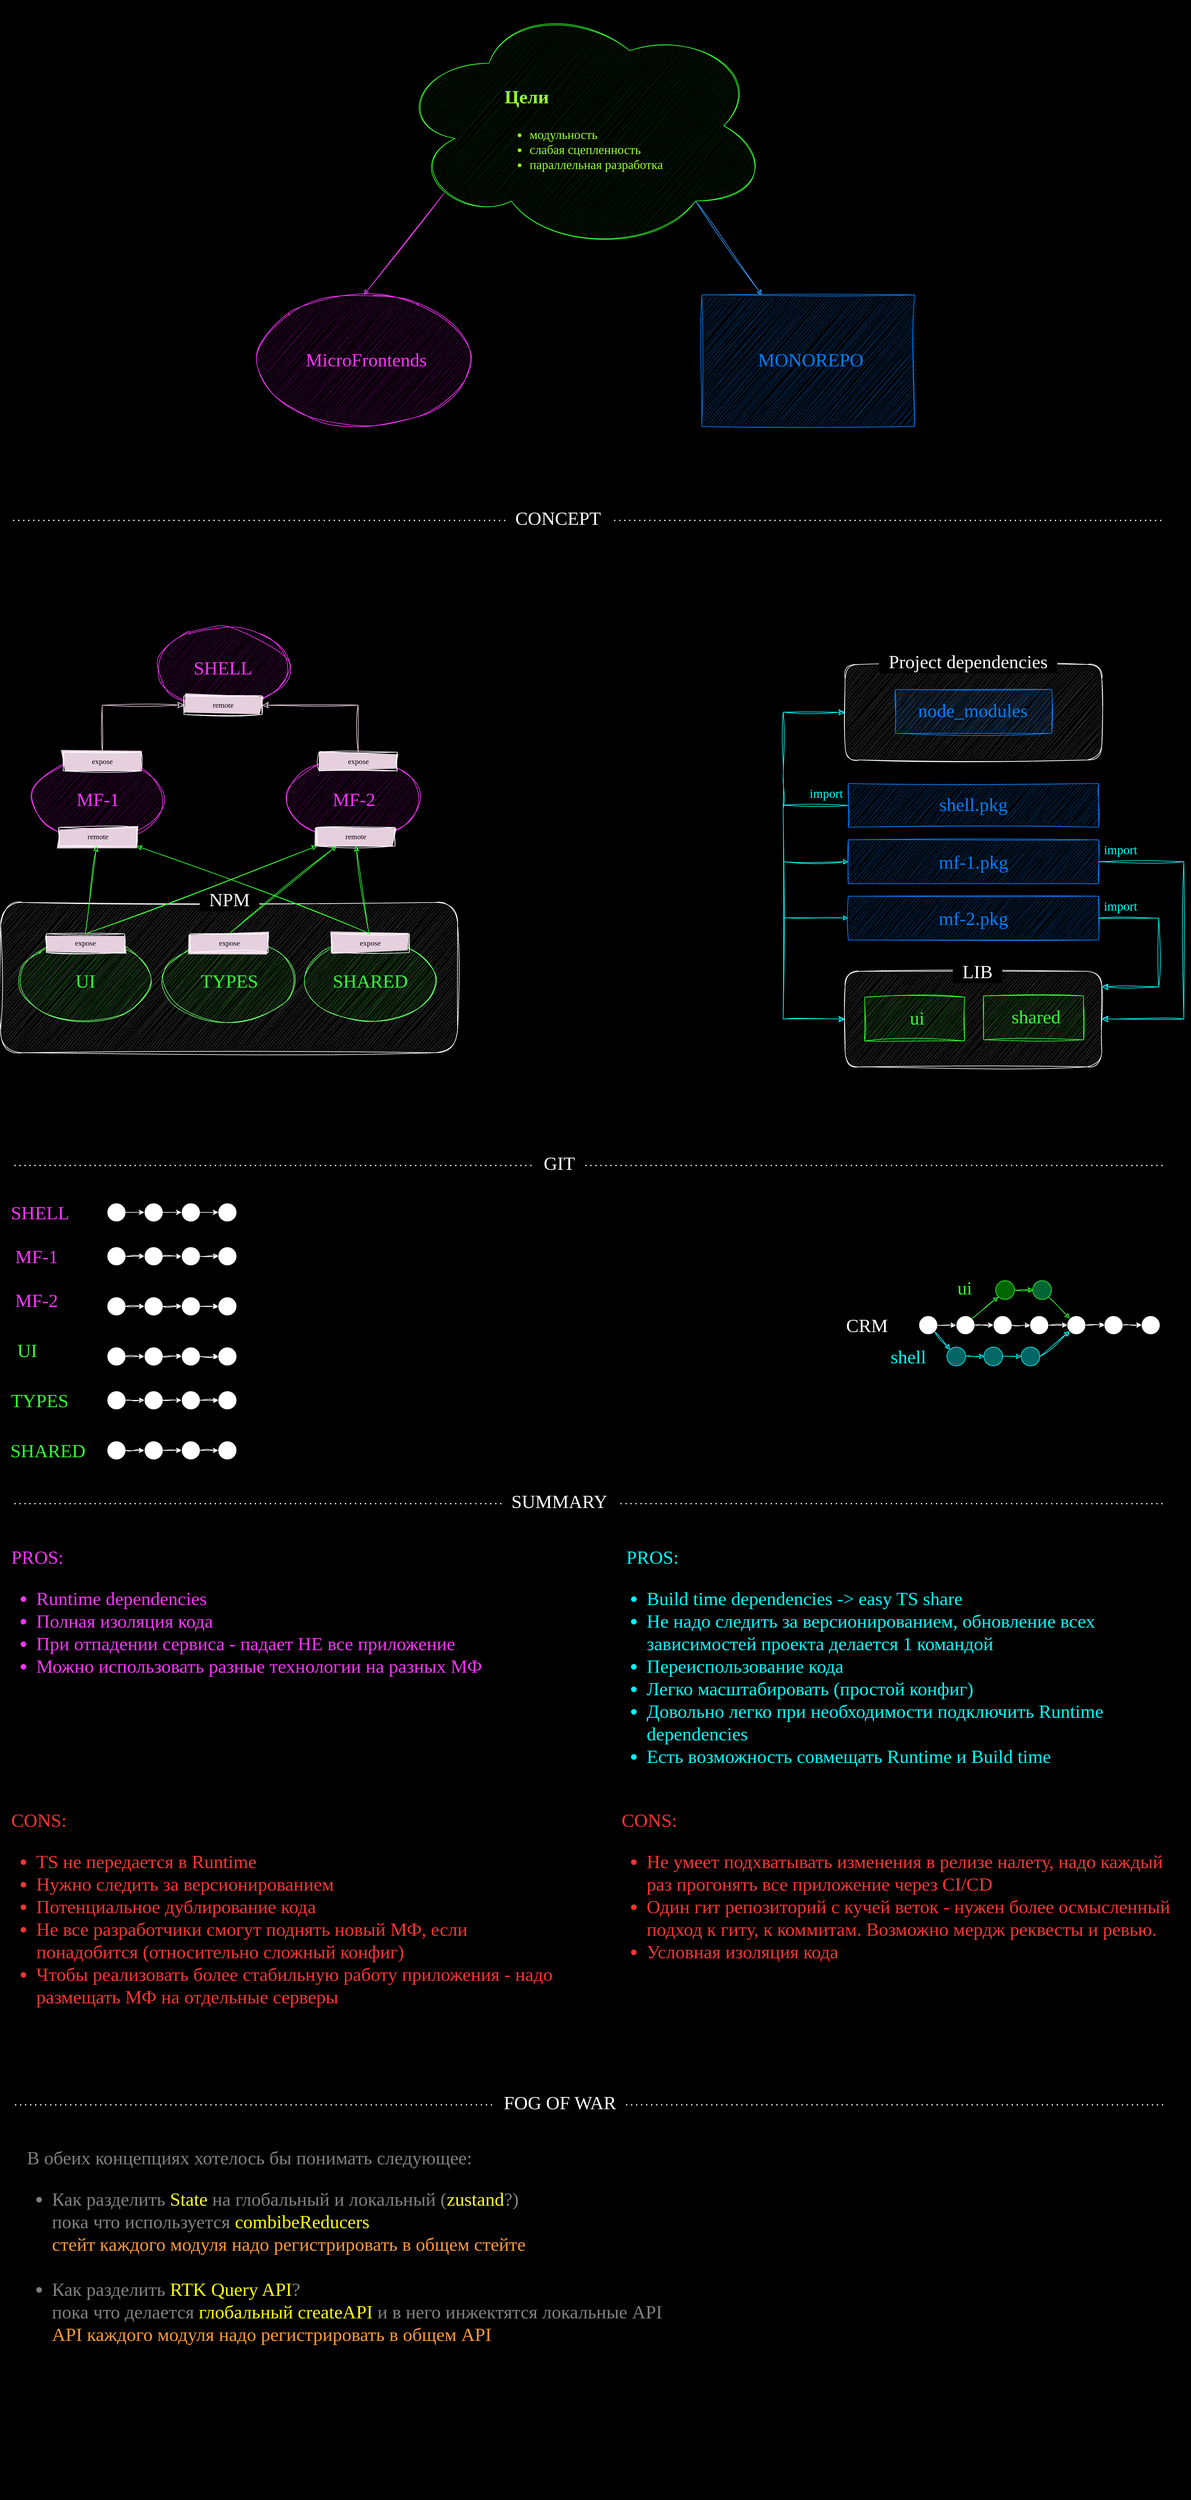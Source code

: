<mxfile version="21.6.8" type="github">
  <diagram name="Страница — 1" id="esuZyuupJLuho4oqFtwd">
    <mxGraphModel dx="2487" dy="892" grid="1" gridSize="10" guides="1" tooltips="1" connect="1" arrows="1" fold="1" page="0" pageScale="1" pageWidth="827" pageHeight="1169" background="#000000" math="0" shadow="0">
      <root>
        <mxCell id="0" />
        <mxCell id="1" parent="0" />
        <mxCell id="a9ZtihEkZwW9otxZTu7b-69" value="" style="rounded=1;whiteSpace=wrap;html=1;sketch=1;curveFitting=1;jiggle=2;fillStyle=hachure;fillColor=#4D4D4D;strokeColor=#FFFFFF;" parent="1" vertex="1">
          <mxGeometry x="769" y="1150" width="410" height="152.5" as="geometry" />
        </mxCell>
        <mxCell id="a9ZtihEkZwW9otxZTu7b-33" value="" style="rounded=1;whiteSpace=wrap;html=1;sketch=1;curveFitting=1;jiggle=2;fillStyle=hachure;fillColor=#4D4D4D;strokeColor=#FFFFFF;" parent="1" vertex="1">
          <mxGeometry x="-580" y="1530" width="730" height="240" as="geometry" />
        </mxCell>
        <mxCell id="a9ZtihEkZwW9otxZTu7b-2" value="" style="ellipse;shape=cloud;whiteSpace=wrap;html=1;fillStyle=hatch;fillColor=#003300;strokeColor=#33FF33;sketch=1;curveFitting=1;jiggle=2;" parent="1" vertex="1">
          <mxGeometry x="50" y="90" width="600" height="400" as="geometry" />
        </mxCell>
        <mxCell id="a9ZtihEkZwW9otxZTu7b-1" value="&lt;h1 style=&quot;&quot;&gt;&lt;font style=&quot;font-size: 30px;&quot;&gt;Цели&lt;/font&gt;&lt;/h1&gt;&lt;p style=&quot;font-size: 20px;&quot;&gt;&lt;/p&gt;&lt;ul style=&quot;font-size: 20px;&quot;&gt;&lt;li style=&quot;font-size: 20px;&quot;&gt;модульность&lt;/li&gt;&lt;li style=&quot;font-size: 20px;&quot;&gt;слабая сцепленность&lt;br style=&quot;font-size: 20px;&quot;&gt;&lt;/li&gt;&lt;li style=&quot;font-size: 20px;&quot;&gt;параллельная разработка&lt;/li&gt;&lt;/ul&gt;&lt;p style=&quot;font-size: 20px;&quot;&gt;&lt;/p&gt;" style="text;html=1;strokeColor=none;fillColor=none;spacing=5;spacingTop=-20;whiteSpace=wrap;overflow=hidden;rounded=0;fontColor=#99FF33;fontFamily=Comic Sans MS;fontSize=20;sketch=1;curveFitting=1;jiggle=2;" parent="1" vertex="1">
          <mxGeometry x="220" y="200" width="340" height="210" as="geometry" />
        </mxCell>
        <mxCell id="a9ZtihEkZwW9otxZTu7b-3" value="ыв" style="ellipse;whiteSpace=wrap;html=1;strokeColor=#FF33FF;fillColor=#660066;fillStyle=hatch;sketch=1;curveFitting=1;jiggle=2;" parent="1" vertex="1">
          <mxGeometry x="-170" y="560" width="340" height="210" as="geometry" />
        </mxCell>
        <mxCell id="a9ZtihEkZwW9otxZTu7b-4" value="MicroFrontends" style="text;html=1;strokeColor=none;fillColor=none;align=center;verticalAlign=middle;whiteSpace=wrap;rounded=0;fontColor=#FF33FF;fontFamily=Comic Sans MS;fontSize=30;sketch=1;curveFitting=1;jiggle=2;" parent="1" vertex="1">
          <mxGeometry x="-26" y="648" width="60" height="30" as="geometry" />
        </mxCell>
        <mxCell id="a9ZtihEkZwW9otxZTu7b-5" value="ыв" style="whiteSpace=wrap;html=1;strokeColor=#007FFF;fillColor=#004C99;fillStyle=hatch;sketch=1;curveFitting=1;jiggle=2;" parent="1" vertex="1">
          <mxGeometry x="540" y="560" width="340" height="210" as="geometry" />
        </mxCell>
        <mxCell id="a9ZtihEkZwW9otxZTu7b-6" value="MONOREPO" style="text;html=1;strokeColor=none;fillColor=none;align=center;verticalAlign=middle;whiteSpace=wrap;rounded=0;fontColor=#007FFF;fontFamily=Comic Sans MS;fontSize=30;sketch=1;curveFitting=1;jiggle=2;" parent="1" vertex="1">
          <mxGeometry x="684" y="648" width="60" height="30" as="geometry" />
        </mxCell>
        <mxCell id="a9ZtihEkZwW9otxZTu7b-7" value="" style="endArrow=classic;html=1;rounded=0;entryX=0.5;entryY=0;entryDx=0;entryDy=0;exitX=0.13;exitY=0.77;exitDx=0;exitDy=0;exitPerimeter=0;strokeColor=#FF33FF;sketch=1;curveFitting=1;jiggle=2;" parent="1" source="a9ZtihEkZwW9otxZTu7b-2" target="a9ZtihEkZwW9otxZTu7b-3" edge="1">
          <mxGeometry width="50" height="50" relative="1" as="geometry">
            <mxPoint x="390" y="620" as="sourcePoint" />
            <mxPoint x="440" y="570" as="targetPoint" />
          </mxGeometry>
        </mxCell>
        <mxCell id="a9ZtihEkZwW9otxZTu7b-8" value="" style="endArrow=classic;html=1;rounded=0;exitX=0.8;exitY=0.8;exitDx=0;exitDy=0;exitPerimeter=0;strokeColor=#3399FF;sketch=1;curveFitting=1;jiggle=2;" parent="1" source="a9ZtihEkZwW9otxZTu7b-2" target="a9ZtihEkZwW9otxZTu7b-5" edge="1">
          <mxGeometry width="50" height="50" relative="1" as="geometry">
            <mxPoint x="138" y="408" as="sourcePoint" />
            <mxPoint x="10" y="570" as="targetPoint" />
          </mxGeometry>
        </mxCell>
        <mxCell id="a9ZtihEkZwW9otxZTu7b-13" value="ыв" style="ellipse;whiteSpace=wrap;html=1;strokeColor=#FF33FF;fillColor=#660066;fillStyle=hatch;sketch=1;curveFitting=1;jiggle=2;" parent="1" vertex="1">
          <mxGeometry x="-330" y="1090" width="210.48" height="130" as="geometry" />
        </mxCell>
        <mxCell id="a9ZtihEkZwW9otxZTu7b-14" value="SHELL" style="text;html=1;strokeColor=none;fillColor=none;align=center;verticalAlign=middle;whiteSpace=wrap;rounded=0;fontColor=#FF33FF;fontFamily=Comic Sans MS;fontSize=30;sketch=1;curveFitting=1;jiggle=2;" parent="1" vertex="1">
          <mxGeometry x="-254.76" y="1140" width="60" height="30" as="geometry" />
        </mxCell>
        <mxCell id="a9ZtihEkZwW9otxZTu7b-15" value="remote" style="rounded=0;whiteSpace=wrap;html=1;fillStyle=solid;fillColor=#E6D0DE;sketch=1;curveFitting=1;jiggle=2;strokeColor=#FFFFFF;fontFamily=Comic Sans MS;" parent="1" vertex="1">
          <mxGeometry x="-287.14" y="1200" width="124.76" height="30" as="geometry" />
        </mxCell>
        <mxCell id="a9ZtihEkZwW9otxZTu7b-19" value="ыв" style="ellipse;whiteSpace=wrap;html=1;strokeColor=#FF33FF;fillColor=#660066;fillStyle=hatch;sketch=1;curveFitting=1;jiggle=2;" parent="1" vertex="1">
          <mxGeometry x="-530" y="1300" width="210.48" height="130" as="geometry" />
        </mxCell>
        <mxCell id="a9ZtihEkZwW9otxZTu7b-20" value="MF-1" style="text;html=1;strokeColor=none;fillColor=none;align=center;verticalAlign=middle;whiteSpace=wrap;rounded=0;fontColor=#FF33FF;fontFamily=Comic Sans MS;fontSize=30;sketch=1;curveFitting=1;jiggle=2;" parent="1" vertex="1">
          <mxGeometry x="-467.14" y="1350" width="84.76" height="30" as="geometry" />
        </mxCell>
        <mxCell id="a9ZtihEkZwW9otxZTu7b-21" value="expose" style="rounded=0;whiteSpace=wrap;html=1;fillStyle=solid;fillColor=#E6D0DE;sketch=1;curveFitting=1;jiggle=2;strokeColor=#FFFFFF;fontFamily=Comic Sans MS;" parent="1" vertex="1">
          <mxGeometry x="-480" y="1290" width="124.76" height="30" as="geometry" />
        </mxCell>
        <mxCell id="a9ZtihEkZwW9otxZTu7b-23" value="ыв" style="ellipse;whiteSpace=wrap;html=1;strokeColor=#FF33FF;fillColor=#660066;fillStyle=hatch;sketch=1;curveFitting=1;jiggle=2;" parent="1" vertex="1">
          <mxGeometry x="-121.24" y="1300" width="210.48" height="130" as="geometry" />
        </mxCell>
        <mxCell id="a9ZtihEkZwW9otxZTu7b-24" value="MF-2" style="text;html=1;strokeColor=none;fillColor=none;align=center;verticalAlign=middle;whiteSpace=wrap;rounded=0;fontColor=#FF33FF;fontFamily=Comic Sans MS;fontSize=30;sketch=1;curveFitting=1;jiggle=2;" parent="1" vertex="1">
          <mxGeometry x="-58.38" y="1350" width="84.76" height="30" as="geometry" />
        </mxCell>
        <mxCell id="a9ZtihEkZwW9otxZTu7b-25" value="expose" style="rounded=0;whiteSpace=wrap;html=1;fillStyle=solid;fillColor=#E6D0DE;sketch=1;curveFitting=1;jiggle=2;strokeColor=#FFFFFF;fontFamily=Comic Sans MS;" parent="1" vertex="1">
          <mxGeometry x="-71.24" y="1290" width="124.76" height="30" as="geometry" />
        </mxCell>
        <mxCell id="a9ZtihEkZwW9otxZTu7b-26" value="" style="edgeStyle=segmentEdgeStyle;endArrow=classic;html=1;curved=0;rounded=0;endSize=8;startSize=8;exitX=0.5;exitY=0;exitDx=0;exitDy=0;entryX=1;entryY=0.5;entryDx=0;entryDy=0;strokeColor=#E6D0DE;sketch=1;curveFitting=1;jiggle=2;" parent="1" source="a9ZtihEkZwW9otxZTu7b-25" target="a9ZtihEkZwW9otxZTu7b-15" edge="1">
          <mxGeometry width="50" height="50" relative="1" as="geometry">
            <mxPoint x="-190" y="1340" as="sourcePoint" />
            <mxPoint x="-140" y="1290" as="targetPoint" />
            <Array as="points">
              <mxPoint x="-9" y="1215" />
            </Array>
          </mxGeometry>
        </mxCell>
        <mxCell id="a9ZtihEkZwW9otxZTu7b-27" value="" style="edgeStyle=segmentEdgeStyle;endArrow=classic;html=1;curved=0;rounded=0;endSize=8;startSize=8;exitX=0.5;exitY=0;exitDx=0;exitDy=0;entryX=0;entryY=0.5;entryDx=0;entryDy=0;strokeColor=#E6D0DE;sketch=1;curveFitting=1;jiggle=2;" parent="1" source="a9ZtihEkZwW9otxZTu7b-21" target="a9ZtihEkZwW9otxZTu7b-15" edge="1">
          <mxGeometry width="50" height="50" relative="1" as="geometry">
            <mxPoint x="21" y="1290" as="sourcePoint" />
            <mxPoint x="-152" y="1225" as="targetPoint" />
            <Array as="points">
              <mxPoint x="-418" y="1215" />
            </Array>
          </mxGeometry>
        </mxCell>
        <mxCell id="a9ZtihEkZwW9otxZTu7b-28" value="remote" style="rounded=0;whiteSpace=wrap;html=1;fillStyle=solid;fillColor=#E6D0DE;sketch=1;curveFitting=1;jiggle=2;strokeColor=#FFFFFF;fontFamily=Comic Sans MS;" parent="1" vertex="1">
          <mxGeometry x="-487.14" y="1410" width="124.76" height="30" as="geometry" />
        </mxCell>
        <mxCell id="a9ZtihEkZwW9otxZTu7b-29" value="remote" style="rounded=0;whiteSpace=wrap;html=1;fillStyle=solid;fillColor=#E6D0DE;sketch=1;curveFitting=1;jiggle=2;strokeColor=#FFFFFF;fontFamily=Comic Sans MS;" parent="1" vertex="1">
          <mxGeometry x="-74.76" y="1410" width="124.76" height="30" as="geometry" />
        </mxCell>
        <mxCell id="a9ZtihEkZwW9otxZTu7b-30" value="ыв" style="ellipse;whiteSpace=wrap;html=1;strokeColor=#66FF66;fillColor=#006600;fillStyle=hatch;sketch=1;curveFitting=1;jiggle=2;" parent="1" vertex="1">
          <mxGeometry x="-550" y="1590" width="210.48" height="130" as="geometry" />
        </mxCell>
        <mxCell id="a9ZtihEkZwW9otxZTu7b-31" value="UI" style="text;html=1;strokeColor=none;fillColor=none;align=center;verticalAlign=middle;whiteSpace=wrap;rounded=0;fontColor=#33FF33;fontFamily=Comic Sans MS;fontSize=30;sketch=1;curveFitting=1;jiggle=2;" parent="1" vertex="1">
          <mxGeometry x="-487.14" y="1640" width="84.76" height="30" as="geometry" />
        </mxCell>
        <mxCell id="a9ZtihEkZwW9otxZTu7b-32" value="expose" style="rounded=0;whiteSpace=wrap;html=1;fillStyle=solid;fillColor=#E6D0DE;sketch=1;curveFitting=1;jiggle=2;strokeColor=#FFFFFF;fontFamily=Comic Sans MS;" parent="1" vertex="1">
          <mxGeometry x="-507.14" y="1580" width="124.76" height="30" as="geometry" />
        </mxCell>
        <mxCell id="a9ZtihEkZwW9otxZTu7b-34" value="&lt;font style=&quot;font-size: 30px;&quot; color=&quot;#ffffff&quot; face=&quot;Comic Sans MS&quot;&gt;&amp;nbsp; NPM&amp;nbsp;&amp;nbsp;&lt;/font&gt;" style="text;html=1;align=center;verticalAlign=middle;resizable=0;points=[];autosize=1;strokeColor=none;fillColor=none;labelBackgroundColor=#000000;spacingLeft=10;spacingRight=10;labelBorderColor=none;" parent="1" vertex="1">
          <mxGeometry x="-284.76" y="1500" width="140" height="50" as="geometry" />
        </mxCell>
        <mxCell id="a9ZtihEkZwW9otxZTu7b-35" value="ыв" style="ellipse;whiteSpace=wrap;html=1;strokeColor=#66FF66;fillColor=#006600;fillStyle=hatch;sketch=1;curveFitting=1;jiggle=2;" parent="1" vertex="1">
          <mxGeometry x="-320" y="1590" width="210.48" height="130" as="geometry" />
        </mxCell>
        <mxCell id="a9ZtihEkZwW9otxZTu7b-36" value="TYPES" style="text;html=1;strokeColor=none;fillColor=none;align=center;verticalAlign=middle;whiteSpace=wrap;rounded=0;fontColor=#33FF33;fontFamily=Comic Sans MS;fontSize=30;sketch=1;curveFitting=1;jiggle=2;" parent="1" vertex="1">
          <mxGeometry x="-257.14" y="1640" width="84.76" height="30" as="geometry" />
        </mxCell>
        <mxCell id="a9ZtihEkZwW9otxZTu7b-37" value="expose" style="rounded=0;whiteSpace=wrap;html=1;fillStyle=solid;fillColor=#E6D0DE;sketch=1;curveFitting=1;jiggle=2;strokeColor=#FFFFFF;fontFamily=Comic Sans MS;" parent="1" vertex="1">
          <mxGeometry x="-277.14" y="1580" width="124.76" height="30" as="geometry" />
        </mxCell>
        <mxCell id="a9ZtihEkZwW9otxZTu7b-38" value="ыв" style="ellipse;whiteSpace=wrap;html=1;strokeColor=#66FF66;fillColor=#006600;fillStyle=hatch;sketch=1;curveFitting=1;jiggle=2;" parent="1" vertex="1">
          <mxGeometry x="-94.76" y="1590" width="210.48" height="130" as="geometry" />
        </mxCell>
        <mxCell id="a9ZtihEkZwW9otxZTu7b-39" value="SHARED" style="text;html=1;strokeColor=none;fillColor=none;align=center;verticalAlign=middle;whiteSpace=wrap;rounded=0;fontColor=#33FF33;fontFamily=Comic Sans MS;fontSize=30;sketch=1;curveFitting=1;jiggle=2;" parent="1" vertex="1">
          <mxGeometry x="-31.9" y="1640" width="84.76" height="30" as="geometry" />
        </mxCell>
        <mxCell id="a9ZtihEkZwW9otxZTu7b-40" value="expose" style="rounded=0;whiteSpace=wrap;html=1;fillStyle=solid;fillColor=#E6D0DE;sketch=1;curveFitting=1;jiggle=2;strokeColor=#FFFFFF;fontFamily=Comic Sans MS;" parent="1" vertex="1">
          <mxGeometry x="-51.9" y="1580" width="124.76" height="30" as="geometry" />
        </mxCell>
        <mxCell id="a9ZtihEkZwW9otxZTu7b-41" value="" style="endArrow=classic;html=1;rounded=0;exitX=0.5;exitY=0;exitDx=0;exitDy=0;strokeColor=#33FF33;sketch=1;curveFitting=1;jiggle=2;" parent="1" source="a9ZtihEkZwW9otxZTu7b-32" target="a9ZtihEkZwW9otxZTu7b-28" edge="1">
          <mxGeometry width="50" height="50" relative="1" as="geometry">
            <mxPoint x="-180" y="1590" as="sourcePoint" />
            <mxPoint x="-130" y="1540" as="targetPoint" />
          </mxGeometry>
        </mxCell>
        <mxCell id="a9ZtihEkZwW9otxZTu7b-42" value="" style="endArrow=classic;html=1;rounded=0;exitX=0.5;exitY=0;exitDx=0;exitDy=0;strokeColor=#33FF33;entryX=0;entryY=1;entryDx=0;entryDy=0;sketch=1;curveFitting=1;jiggle=2;" parent="1" source="a9ZtihEkZwW9otxZTu7b-32" target="a9ZtihEkZwW9otxZTu7b-29" edge="1">
          <mxGeometry width="50" height="50" relative="1" as="geometry">
            <mxPoint x="-435" y="1590" as="sourcePoint" />
            <mxPoint x="-417" y="1450" as="targetPoint" />
          </mxGeometry>
        </mxCell>
        <mxCell id="a9ZtihEkZwW9otxZTu7b-43" value="" style="endArrow=classic;html=1;rounded=0;exitX=0.5;exitY=0;exitDx=0;exitDy=0;strokeColor=#33FF33;entryX=0.25;entryY=1;entryDx=0;entryDy=0;sketch=1;curveFitting=1;jiggle=2;" parent="1" source="a9ZtihEkZwW9otxZTu7b-37" target="a9ZtihEkZwW9otxZTu7b-29" edge="1">
          <mxGeometry width="50" height="50" relative="1" as="geometry">
            <mxPoint x="-435" y="1590" as="sourcePoint" />
            <mxPoint x="-417" y="1450" as="targetPoint" />
          </mxGeometry>
        </mxCell>
        <mxCell id="a9ZtihEkZwW9otxZTu7b-44" value="" style="endArrow=classic;html=1;rounded=0;strokeColor=#33FF33;entryX=0.5;entryY=1;entryDx=0;entryDy=0;sketch=1;curveFitting=1;jiggle=2;" parent="1" source="a9ZtihEkZwW9otxZTu7b-40" target="a9ZtihEkZwW9otxZTu7b-29" edge="1">
          <mxGeometry width="50" height="50" relative="1" as="geometry">
            <mxPoint x="-205" y="1590" as="sourcePoint" />
            <mxPoint x="-2" y="1450" as="targetPoint" />
          </mxGeometry>
        </mxCell>
        <mxCell id="a9ZtihEkZwW9otxZTu7b-45" value="" style="endArrow=classic;html=1;rounded=0;strokeColor=#33FF33;entryX=1;entryY=1;entryDx=0;entryDy=0;sketch=1;curveFitting=1;jiggle=2;" parent="1" target="a9ZtihEkZwW9otxZTu7b-28" edge="1">
          <mxGeometry width="50" height="50" relative="1" as="geometry">
            <mxPoint x="10" y="1580" as="sourcePoint" />
            <mxPoint x="-2" y="1450" as="targetPoint" />
          </mxGeometry>
        </mxCell>
        <mxCell id="a9ZtihEkZwW9otxZTu7b-46" value="ыв" style="whiteSpace=wrap;html=1;strokeColor=#007FFF;fillColor=#004C99;fillStyle=hatch;sketch=1;curveFitting=1;jiggle=2;" parent="1" vertex="1">
          <mxGeometry x="849" y="1190" width="250" height="70" as="geometry" />
        </mxCell>
        <mxCell id="a9ZtihEkZwW9otxZTu7b-53" value="" style="rounded=1;whiteSpace=wrap;html=1;sketch=1;curveFitting=1;jiggle=2;fillStyle=hachure;fillColor=#4D4D4D;strokeColor=#FFFFFF;" parent="1" vertex="1">
          <mxGeometry x="769" y="1640" width="410" height="152.5" as="geometry" />
        </mxCell>
        <mxCell id="a9ZtihEkZwW9otxZTu7b-47" value="node_modules" style="text;html=1;strokeColor=none;fillColor=none;align=center;verticalAlign=middle;whiteSpace=wrap;rounded=0;fontColor=#007FFF;fontFamily=Comic Sans MS;fontSize=30;sketch=1;curveFitting=1;jiggle=2;" parent="1" vertex="1">
          <mxGeometry x="943" y="1208" width="60" height="30" as="geometry" />
        </mxCell>
        <mxCell id="a9ZtihEkZwW9otxZTu7b-48" value="ыв" style="whiteSpace=wrap;html=1;strokeColor=#33FF33;fillColor=#006600;fillStyle=hatch;sketch=1;curveFitting=1;jiggle=2;" parent="1" vertex="1">
          <mxGeometry x="800" y="1681.25" width="160" height="70" as="geometry" />
        </mxCell>
        <mxCell id="a9ZtihEkZwW9otxZTu7b-49" value="ui" style="text;html=1;strokeColor=none;fillColor=none;align=center;verticalAlign=middle;whiteSpace=wrap;rounded=0;fontColor=#33FF33;fontFamily=Comic Sans MS;fontSize=30;sketch=1;curveFitting=1;jiggle=2;" parent="1" vertex="1">
          <mxGeometry x="854" y="1699.25" width="60" height="30" as="geometry" />
        </mxCell>
        <mxCell id="a9ZtihEkZwW9otxZTu7b-50" value="ыв" style="whiteSpace=wrap;html=1;strokeColor=#33FF33;fillColor=#006600;fillStyle=hatch;sketch=1;curveFitting=1;jiggle=2;" parent="1" vertex="1">
          <mxGeometry x="990" y="1679.25" width="160" height="70" as="geometry" />
        </mxCell>
        <mxCell id="a9ZtihEkZwW9otxZTu7b-51" value="shared" style="text;html=1;strokeColor=none;fillColor=none;align=center;verticalAlign=middle;whiteSpace=wrap;rounded=0;fontColor=#33FF33;fontFamily=Comic Sans MS;fontSize=30;sketch=1;curveFitting=1;jiggle=2;" parent="1" vertex="1">
          <mxGeometry x="1044" y="1697.25" width="60" height="30" as="geometry" />
        </mxCell>
        <mxCell id="a9ZtihEkZwW9otxZTu7b-54" value="&lt;font style=&quot;font-size: 30px;&quot; color=&quot;#ffffff&quot; face=&quot;Comic Sans MS&quot;&gt;&amp;nbsp; LIB&amp;nbsp;&amp;nbsp;&lt;/font&gt;" style="text;html=1;align=center;verticalAlign=middle;resizable=0;points=[];autosize=1;strokeColor=none;fillColor=none;labelBackgroundColor=#000000;spacingLeft=10;spacingRight=10;labelBorderColor=none;" parent="1" vertex="1">
          <mxGeometry x="915" y="1615" width="130" height="50" as="geometry" />
        </mxCell>
        <mxCell id="a9ZtihEkZwW9otxZTu7b-63" value="ыв" style="whiteSpace=wrap;html=1;strokeColor=#007FFF;fillColor=#004C99;fillStyle=hatch;sketch=1;curveFitting=1;jiggle=2;" parent="1" vertex="1">
          <mxGeometry x="774" y="1340" width="400" height="70" as="geometry" />
        </mxCell>
        <mxCell id="a9ZtihEkZwW9otxZTu7b-64" value="shell.pkg" style="text;html=1;strokeColor=none;fillColor=none;align=center;verticalAlign=middle;whiteSpace=wrap;rounded=0;fontColor=#007FFF;fontFamily=Comic Sans MS;fontSize=30;sketch=1;curveFitting=1;jiggle=2;" parent="1" vertex="1">
          <mxGeometry x="944" y="1358" width="60" height="30" as="geometry" />
        </mxCell>
        <mxCell id="a9ZtihEkZwW9otxZTu7b-65" value="ыв" style="whiteSpace=wrap;html=1;strokeColor=#007FFF;fillColor=#004C99;fillStyle=hatch;sketch=1;curveFitting=1;jiggle=2;" parent="1" vertex="1">
          <mxGeometry x="774" y="1430" width="400" height="70" as="geometry" />
        </mxCell>
        <mxCell id="a9ZtihEkZwW9otxZTu7b-66" value="mf-1.pkg" style="text;html=1;strokeColor=none;fillColor=none;align=center;verticalAlign=middle;whiteSpace=wrap;rounded=0;fontColor=#007FFF;fontFamily=Comic Sans MS;fontSize=30;sketch=1;curveFitting=1;jiggle=2;" parent="1" vertex="1">
          <mxGeometry x="891" y="1450" width="166" height="30" as="geometry" />
        </mxCell>
        <mxCell id="a9ZtihEkZwW9otxZTu7b-67" value="ыв" style="whiteSpace=wrap;html=1;strokeColor=#007FFF;fillColor=#004C99;fillStyle=hatch;sketch=1;curveFitting=1;jiggle=2;" parent="1" vertex="1">
          <mxGeometry x="774" y="1520" width="400" height="70" as="geometry" />
        </mxCell>
        <mxCell id="a9ZtihEkZwW9otxZTu7b-68" value="mf-2.pkg" style="text;html=1;strokeColor=none;fillColor=none;align=center;verticalAlign=middle;whiteSpace=wrap;rounded=0;fontColor=#007FFF;fontFamily=Comic Sans MS;fontSize=30;sketch=1;curveFitting=1;jiggle=2;" parent="1" vertex="1">
          <mxGeometry x="891" y="1540" width="166" height="30" as="geometry" />
        </mxCell>
        <mxCell id="a9ZtihEkZwW9otxZTu7b-70" value="&lt;font style=&quot;font-size: 30px;&quot; color=&quot;#ffffff&quot; face=&quot;Comic Sans MS&quot;&gt;&amp;nbsp; Project dependencies&amp;nbsp;&amp;nbsp;&lt;/font&gt;" style="text;html=1;align=center;verticalAlign=middle;resizable=0;points=[];autosize=1;strokeColor=none;fillColor=none;labelBackgroundColor=#000000;spacingLeft=10;spacingRight=10;labelBorderColor=none;" parent="1" vertex="1">
          <mxGeometry x="775" y="1120" width="380" height="50" as="geometry" />
        </mxCell>
        <mxCell id="a9ZtihEkZwW9otxZTu7b-71" value="" style="edgeStyle=elbowEdgeStyle;elbow=horizontal;endArrow=classic;html=1;curved=0;rounded=0;endSize=8;startSize=8;strokeColor=#00FFFF;sketch=1;curveFitting=1;jiggle=2;exitX=0;exitY=0.5;exitDx=0;exitDy=0;entryX=0;entryY=0.5;entryDx=0;entryDy=0;" parent="1" source="a9ZtihEkZwW9otxZTu7b-63" target="a9ZtihEkZwW9otxZTu7b-53" edge="1">
          <mxGeometry width="50" height="50" relative="1" as="geometry">
            <mxPoint x="790" y="1440" as="sourcePoint" />
            <mxPoint x="650" y="1620" as="targetPoint" />
            <Array as="points">
              <mxPoint x="670" y="1540" />
            </Array>
          </mxGeometry>
        </mxCell>
        <mxCell id="a9ZtihEkZwW9otxZTu7b-72" value="" style="endArrow=classic;html=1;rounded=0;strokeColor=#00FFFF;sketch=1;curveFitting=1;jiggle=2;entryX=0;entryY=0.5;entryDx=0;entryDy=0;" parent="1" target="a9ZtihEkZwW9otxZTu7b-65" edge="1">
          <mxGeometry width="50" height="50" relative="1" as="geometry">
            <mxPoint x="670" y="1465" as="sourcePoint" />
            <mxPoint x="780" y="1460" as="targetPoint" />
          </mxGeometry>
        </mxCell>
        <mxCell id="a9ZtihEkZwW9otxZTu7b-73" value="" style="endArrow=classic;html=1;rounded=0;strokeColor=#00FFFF;sketch=1;curveFitting=1;jiggle=2;entryX=0;entryY=0.5;entryDx=0;entryDy=0;" parent="1" edge="1">
          <mxGeometry width="50" height="50" relative="1" as="geometry">
            <mxPoint x="670" y="1554.66" as="sourcePoint" />
            <mxPoint x="774" y="1554.66" as="targetPoint" />
          </mxGeometry>
        </mxCell>
        <mxCell id="a9ZtihEkZwW9otxZTu7b-75" value="import" style="text;html=1;strokeColor=none;fillColor=none;align=center;verticalAlign=middle;whiteSpace=wrap;rounded=0;fontColor=#00FFFF;fontFamily=Comic Sans MS;fontSize=20;sketch=1;curveFitting=1;jiggle=2;" parent="1" vertex="1">
          <mxGeometry x="709" y="1340" width="60" height="30" as="geometry" />
        </mxCell>
        <mxCell id="a9ZtihEkZwW9otxZTu7b-76" value="" style="edgeStyle=segmentEdgeStyle;endArrow=classic;html=1;curved=0;rounded=0;endSize=8;startSize=8;entryX=0;entryY=0.5;entryDx=0;entryDy=0;fontColor=#00FFFF;strokeColor=#00FFFF;sketch=1;curveFitting=1;jiggle=2;" parent="1" target="a9ZtihEkZwW9otxZTu7b-69" edge="1">
          <mxGeometry width="50" height="50" relative="1" as="geometry">
            <mxPoint x="670" y="1380" as="sourcePoint" />
            <mxPoint x="800" y="1450" as="targetPoint" />
            <Array as="points">
              <mxPoint x="670" y="1330" />
              <mxPoint x="670" y="1226" />
            </Array>
          </mxGeometry>
        </mxCell>
        <mxCell id="a9ZtihEkZwW9otxZTu7b-77" value="" style="edgeStyle=elbowEdgeStyle;elbow=horizontal;endArrow=classic;html=1;curved=0;rounded=0;endSize=8;startSize=8;strokeColor=#00FFFF;sketch=1;curveFitting=1;jiggle=2;exitX=1;exitY=0.5;exitDx=0;exitDy=0;entryX=1;entryY=0.5;entryDx=0;entryDy=0;" parent="1" source="a9ZtihEkZwW9otxZTu7b-65" target="a9ZtihEkZwW9otxZTu7b-53" edge="1">
          <mxGeometry width="50" height="50" relative="1" as="geometry">
            <mxPoint x="1414" y="1475" as="sourcePoint" />
            <mxPoint x="1409" y="1816" as="targetPoint" />
            <Array as="points">
              <mxPoint x="1310" y="1640" />
            </Array>
          </mxGeometry>
        </mxCell>
        <mxCell id="a9ZtihEkZwW9otxZTu7b-78" value="import" style="text;html=1;strokeColor=none;fillColor=none;align=center;verticalAlign=middle;whiteSpace=wrap;rounded=0;fontColor=#00FFFF;fontFamily=Comic Sans MS;fontSize=20;sketch=1;curveFitting=1;jiggle=2;" parent="1" vertex="1">
          <mxGeometry x="1179" y="1430" width="60" height="30" as="geometry" />
        </mxCell>
        <mxCell id="a9ZtihEkZwW9otxZTu7b-79" value="" style="edgeStyle=elbowEdgeStyle;elbow=horizontal;endArrow=classic;html=1;curved=0;rounded=0;endSize=8;startSize=8;strokeColor=#00FFFF;sketch=1;curveFitting=1;jiggle=2;exitX=1;exitY=0.5;exitDx=0;exitDy=0;entryX=1;entryY=0.164;entryDx=0;entryDy=0;entryPerimeter=0;" parent="1" target="a9ZtihEkZwW9otxZTu7b-53" edge="1">
          <mxGeometry width="50" height="50" relative="1" as="geometry">
            <mxPoint x="1174" y="1555" as="sourcePoint" />
            <mxPoint x="1179" y="1806" as="targetPoint" />
            <Array as="points">
              <mxPoint x="1270" y="1610" />
            </Array>
          </mxGeometry>
        </mxCell>
        <mxCell id="a9ZtihEkZwW9otxZTu7b-80" value="import" style="text;html=1;strokeColor=none;fillColor=none;align=center;verticalAlign=middle;whiteSpace=wrap;rounded=0;fontColor=#00FFFF;fontFamily=Comic Sans MS;fontSize=20;sketch=1;curveFitting=1;jiggle=2;" parent="1" vertex="1">
          <mxGeometry x="1179" y="1520" width="60" height="30" as="geometry" />
        </mxCell>
        <mxCell id="a9ZtihEkZwW9otxZTu7b-82" value="" style="endArrow=none;dashed=1;html=1;dashPattern=1 3;strokeWidth=2;rounded=0;strokeColor=#FFFFFF;" parent="1" edge="1">
          <mxGeometry width="50" height="50" relative="1" as="geometry">
            <mxPoint x="-560" y="920" as="sourcePoint" />
            <mxPoint x="1280" y="920" as="targetPoint" />
          </mxGeometry>
        </mxCell>
        <mxCell id="a9ZtihEkZwW9otxZTu7b-83" value="&lt;font color=&quot;#ffffff&quot; style=&quot;font-size: 30px; background-color: rgb(0, 0, 0);&quot; face=&quot;Comic Sans MS&quot;&gt;&amp;nbsp; CONCEPT&amp;nbsp;&amp;nbsp;&lt;/font&gt;" style="text;html=1;align=center;verticalAlign=middle;resizable=0;points=[];autosize=1;strokeColor=none;fillColor=none;" parent="1" vertex="1">
          <mxGeometry x="210" y="891" width="200" height="50" as="geometry" />
        </mxCell>
        <mxCell id="a9ZtihEkZwW9otxZTu7b-84" value="" style="endArrow=none;dashed=1;html=1;dashPattern=1 3;strokeWidth=2;rounded=0;strokeColor=#FFFFFF;" parent="1" edge="1">
          <mxGeometry width="50" height="50" relative="1" as="geometry">
            <mxPoint x="-558" y="1950" as="sourcePoint" />
            <mxPoint x="1282" y="1950" as="targetPoint" />
          </mxGeometry>
        </mxCell>
        <mxCell id="a9ZtihEkZwW9otxZTu7b-85" value="&lt;font color=&quot;#ffffff&quot; style=&quot;font-size: 30px; background-color: rgb(0, 0, 0);&quot; face=&quot;Comic Sans MS&quot;&gt;&amp;nbsp; GIT&amp;nbsp;&amp;nbsp;&lt;/font&gt;" style="text;html=1;align=center;verticalAlign=middle;resizable=0;points=[];autosize=1;strokeColor=none;fillColor=none;" parent="1" vertex="1">
          <mxGeometry x="252" y="1921" width="120" height="50" as="geometry" />
        </mxCell>
        <mxCell id="a9ZtihEkZwW9otxZTu7b-86" value="SHELL" style="text;html=1;strokeColor=none;fillColor=none;align=center;verticalAlign=middle;whiteSpace=wrap;rounded=0;fontColor=#FF33FF;fontFamily=Comic Sans MS;fontSize=30;sketch=1;curveFitting=1;jiggle=2;" parent="1" vertex="1">
          <mxGeometry x="-547.14" y="2010" width="60" height="30" as="geometry" />
        </mxCell>
        <mxCell id="a9ZtihEkZwW9otxZTu7b-87" value="MF-1" style="text;html=1;strokeColor=none;fillColor=none;align=center;verticalAlign=middle;whiteSpace=wrap;rounded=0;fontColor=#FF33FF;fontFamily=Comic Sans MS;fontSize=30;sketch=1;curveFitting=1;jiggle=2;" parent="1" vertex="1">
          <mxGeometry x="-564.76" y="2080" width="84.76" height="30" as="geometry" />
        </mxCell>
        <mxCell id="a9ZtihEkZwW9otxZTu7b-88" value="MF-2" style="text;html=1;strokeColor=none;fillColor=none;align=center;verticalAlign=middle;whiteSpace=wrap;rounded=0;fontColor=#FF33FF;fontFamily=Comic Sans MS;fontSize=30;sketch=1;curveFitting=1;jiggle=2;" parent="1" vertex="1">
          <mxGeometry x="-564.76" y="2150" width="84.76" height="30" as="geometry" />
        </mxCell>
        <mxCell id="a9ZtihEkZwW9otxZTu7b-89" value="UI" style="text;html=1;strokeColor=none;fillColor=none;align=center;verticalAlign=middle;whiteSpace=wrap;rounded=0;fontColor=#33FF33;fontFamily=Comic Sans MS;fontSize=30;sketch=1;curveFitting=1;jiggle=2;" parent="1" vertex="1">
          <mxGeometry x="-580" y="2230" width="84.76" height="30" as="geometry" />
        </mxCell>
        <mxCell id="a9ZtihEkZwW9otxZTu7b-90" value="TYPES" style="text;html=1;strokeColor=none;fillColor=none;align=center;verticalAlign=middle;whiteSpace=wrap;rounded=0;fontColor=#33FF33;fontFamily=Comic Sans MS;fontSize=30;sketch=1;curveFitting=1;jiggle=2;" parent="1" vertex="1">
          <mxGeometry x="-559.52" y="2310" width="84.76" height="30" as="geometry" />
        </mxCell>
        <mxCell id="a9ZtihEkZwW9otxZTu7b-91" value="SHARED" style="text;html=1;strokeColor=none;fillColor=none;align=center;verticalAlign=middle;whiteSpace=wrap;rounded=0;fontColor=#33FF33;fontFamily=Comic Sans MS;fontSize=30;sketch=1;curveFitting=1;jiggle=2;" parent="1" vertex="1">
          <mxGeometry x="-547.14" y="2390" width="84.76" height="30" as="geometry" />
        </mxCell>
        <mxCell id="a9ZtihEkZwW9otxZTu7b-92" value="" style="ellipse;whiteSpace=wrap;html=1;aspect=fixed;direction=south;" parent="1" vertex="1">
          <mxGeometry x="-410" y="2010" width="30" height="30" as="geometry" />
        </mxCell>
        <mxCell id="a9ZtihEkZwW9otxZTu7b-93" value="" style="ellipse;whiteSpace=wrap;html=1;aspect=fixed;direction=south;" parent="1" vertex="1">
          <mxGeometry x="-350.52" y="2010" width="30" height="30" as="geometry" />
        </mxCell>
        <mxCell id="a9ZtihEkZwW9otxZTu7b-94" value="" style="ellipse;whiteSpace=wrap;html=1;aspect=fixed;direction=south;" parent="1" vertex="1">
          <mxGeometry x="-291.14" y="2010" width="30" height="30" as="geometry" />
        </mxCell>
        <mxCell id="a9ZtihEkZwW9otxZTu7b-95" value="" style="ellipse;whiteSpace=wrap;html=1;aspect=fixed;direction=south;" parent="1" vertex="1">
          <mxGeometry x="-232.76" y="2010" width="30" height="30" as="geometry" />
        </mxCell>
        <mxCell id="a9ZtihEkZwW9otxZTu7b-97" style="edgeStyle=orthogonalEdgeStyle;rounded=0;orthogonalLoop=1;jettySize=auto;html=1;entryX=0.5;entryY=1;entryDx=0;entryDy=0;strokeColor=#FFFFFF;" parent="1" edge="1">
          <mxGeometry relative="1" as="geometry">
            <mxPoint x="-321" y="2024.92" as="sourcePoint" />
            <mxPoint x="-291" y="2024.92" as="targetPoint" />
          </mxGeometry>
        </mxCell>
        <mxCell id="a9ZtihEkZwW9otxZTu7b-98" style="edgeStyle=orthogonalEdgeStyle;rounded=0;orthogonalLoop=1;jettySize=auto;html=1;entryX=0.5;entryY=1;entryDx=0;entryDy=0;strokeColor=#FFFFFF;" parent="1" edge="1">
          <mxGeometry relative="1" as="geometry">
            <mxPoint x="-262.14" y="2024.92" as="sourcePoint" />
            <mxPoint x="-232.14" y="2024.92" as="targetPoint" />
          </mxGeometry>
        </mxCell>
        <mxCell id="a9ZtihEkZwW9otxZTu7b-99" style="edgeStyle=orthogonalEdgeStyle;rounded=0;orthogonalLoop=1;jettySize=auto;html=1;entryX=0.5;entryY=1;entryDx=0;entryDy=0;strokeColor=#FFFFFF;" parent="1" edge="1">
          <mxGeometry relative="1" as="geometry">
            <mxPoint x="-380.52" y="2024.92" as="sourcePoint" />
            <mxPoint x="-350.52" y="2024.92" as="targetPoint" />
          </mxGeometry>
        </mxCell>
        <mxCell id="a9ZtihEkZwW9otxZTu7b-100" value="" style="ellipse;whiteSpace=wrap;html=1;aspect=fixed;direction=south;" parent="1" vertex="1">
          <mxGeometry x="-410" y="2080" width="30" height="30" as="geometry" />
        </mxCell>
        <mxCell id="a9ZtihEkZwW9otxZTu7b-101" value="" style="ellipse;whiteSpace=wrap;html=1;aspect=fixed;direction=south;" parent="1" vertex="1">
          <mxGeometry x="-350.52" y="2080" width="30" height="30" as="geometry" />
        </mxCell>
        <mxCell id="a9ZtihEkZwW9otxZTu7b-102" value="" style="ellipse;whiteSpace=wrap;html=1;aspect=fixed;direction=south;" parent="1" vertex="1">
          <mxGeometry x="-291.14" y="2080" width="30" height="30" as="geometry" />
        </mxCell>
        <mxCell id="a9ZtihEkZwW9otxZTu7b-103" value="" style="ellipse;whiteSpace=wrap;html=1;aspect=fixed;direction=south;" parent="1" vertex="1">
          <mxGeometry x="-232.76" y="2080" width="30" height="30" as="geometry" />
        </mxCell>
        <mxCell id="a9ZtihEkZwW9otxZTu7b-104" style="edgeStyle=orthogonalEdgeStyle;rounded=0;orthogonalLoop=1;jettySize=auto;html=1;entryX=0.5;entryY=1;entryDx=0;entryDy=0;strokeColor=#FFFFFF;sketch=1;curveFitting=1;jiggle=2;" parent="1" edge="1">
          <mxGeometry relative="1" as="geometry">
            <mxPoint x="-321" y="2094.92" as="sourcePoint" />
            <mxPoint x="-291" y="2094.92" as="targetPoint" />
          </mxGeometry>
        </mxCell>
        <mxCell id="a9ZtihEkZwW9otxZTu7b-105" style="edgeStyle=orthogonalEdgeStyle;rounded=0;orthogonalLoop=1;jettySize=auto;html=1;entryX=0.5;entryY=1;entryDx=0;entryDy=0;strokeColor=#FFFFFF;sketch=1;curveFitting=1;jiggle=2;" parent="1" edge="1">
          <mxGeometry relative="1" as="geometry">
            <mxPoint x="-262.14" y="2094.92" as="sourcePoint" />
            <mxPoint x="-232.14" y="2094.92" as="targetPoint" />
          </mxGeometry>
        </mxCell>
        <mxCell id="a9ZtihEkZwW9otxZTu7b-106" style="edgeStyle=orthogonalEdgeStyle;rounded=0;orthogonalLoop=1;jettySize=auto;html=1;entryX=0.5;entryY=1;entryDx=0;entryDy=0;strokeColor=#FFFFFF;sketch=1;curveFitting=1;jiggle=2;" parent="1" edge="1">
          <mxGeometry relative="1" as="geometry">
            <mxPoint x="-380.52" y="2094.92" as="sourcePoint" />
            <mxPoint x="-350.52" y="2094.92" as="targetPoint" />
          </mxGeometry>
        </mxCell>
        <mxCell id="a9ZtihEkZwW9otxZTu7b-107" value="" style="ellipse;whiteSpace=wrap;html=1;aspect=fixed;direction=south;" parent="1" vertex="1">
          <mxGeometry x="-410" y="2160" width="30" height="30" as="geometry" />
        </mxCell>
        <mxCell id="a9ZtihEkZwW9otxZTu7b-108" value="" style="ellipse;whiteSpace=wrap;html=1;aspect=fixed;direction=south;" parent="1" vertex="1">
          <mxGeometry x="-350.52" y="2160" width="30" height="30" as="geometry" />
        </mxCell>
        <mxCell id="a9ZtihEkZwW9otxZTu7b-109" value="" style="ellipse;whiteSpace=wrap;html=1;aspect=fixed;direction=south;" parent="1" vertex="1">
          <mxGeometry x="-291.14" y="2160" width="30" height="30" as="geometry" />
        </mxCell>
        <mxCell id="a9ZtihEkZwW9otxZTu7b-110" value="" style="ellipse;whiteSpace=wrap;html=1;aspect=fixed;direction=south;" parent="1" vertex="1">
          <mxGeometry x="-232.76" y="2160" width="30" height="30" as="geometry" />
        </mxCell>
        <mxCell id="a9ZtihEkZwW9otxZTu7b-111" style="edgeStyle=orthogonalEdgeStyle;rounded=0;orthogonalLoop=1;jettySize=auto;html=1;entryX=0.5;entryY=1;entryDx=0;entryDy=0;strokeColor=#FFFFFF;sketch=1;curveFitting=1;jiggle=2;" parent="1" edge="1">
          <mxGeometry relative="1" as="geometry">
            <mxPoint x="-321" y="2174.92" as="sourcePoint" />
            <mxPoint x="-291" y="2174.92" as="targetPoint" />
          </mxGeometry>
        </mxCell>
        <mxCell id="a9ZtihEkZwW9otxZTu7b-112" style="edgeStyle=orthogonalEdgeStyle;rounded=0;orthogonalLoop=1;jettySize=auto;html=1;entryX=0.5;entryY=1;entryDx=0;entryDy=0;strokeColor=#FFFFFF;sketch=1;curveFitting=1;jiggle=2;" parent="1" edge="1">
          <mxGeometry relative="1" as="geometry">
            <mxPoint x="-262.14" y="2174.92" as="sourcePoint" />
            <mxPoint x="-232.14" y="2174.92" as="targetPoint" />
          </mxGeometry>
        </mxCell>
        <mxCell id="a9ZtihEkZwW9otxZTu7b-113" style="edgeStyle=orthogonalEdgeStyle;rounded=0;orthogonalLoop=1;jettySize=auto;html=1;entryX=0.5;entryY=1;entryDx=0;entryDy=0;strokeColor=#FFFFFF;sketch=1;curveFitting=1;jiggle=2;" parent="1" edge="1">
          <mxGeometry relative="1" as="geometry">
            <mxPoint x="-380.52" y="2174.92" as="sourcePoint" />
            <mxPoint x="-350.52" y="2174.92" as="targetPoint" />
          </mxGeometry>
        </mxCell>
        <mxCell id="a9ZtihEkZwW9otxZTu7b-114" value="" style="ellipse;whiteSpace=wrap;html=1;aspect=fixed;direction=south;" parent="1" vertex="1">
          <mxGeometry x="-410" y="2240" width="30" height="30" as="geometry" />
        </mxCell>
        <mxCell id="a9ZtihEkZwW9otxZTu7b-115" value="" style="ellipse;whiteSpace=wrap;html=1;aspect=fixed;direction=south;" parent="1" vertex="1">
          <mxGeometry x="-350.52" y="2240" width="30" height="30" as="geometry" />
        </mxCell>
        <mxCell id="a9ZtihEkZwW9otxZTu7b-116" value="" style="ellipse;whiteSpace=wrap;html=1;aspect=fixed;direction=south;" parent="1" vertex="1">
          <mxGeometry x="-291.14" y="2240" width="30" height="30" as="geometry" />
        </mxCell>
        <mxCell id="a9ZtihEkZwW9otxZTu7b-117" value="" style="ellipse;whiteSpace=wrap;html=1;aspect=fixed;direction=south;" parent="1" vertex="1">
          <mxGeometry x="-232.76" y="2240" width="30" height="30" as="geometry" />
        </mxCell>
        <mxCell id="a9ZtihEkZwW9otxZTu7b-118" style="edgeStyle=orthogonalEdgeStyle;rounded=0;orthogonalLoop=1;jettySize=auto;html=1;entryX=0.5;entryY=1;entryDx=0;entryDy=0;strokeColor=#FFFFFF;sketch=1;curveFitting=1;jiggle=2;" parent="1" edge="1">
          <mxGeometry relative="1" as="geometry">
            <mxPoint x="-321" y="2254.92" as="sourcePoint" />
            <mxPoint x="-291" y="2254.92" as="targetPoint" />
          </mxGeometry>
        </mxCell>
        <mxCell id="a9ZtihEkZwW9otxZTu7b-119" style="edgeStyle=orthogonalEdgeStyle;rounded=0;orthogonalLoop=1;jettySize=auto;html=1;entryX=0.5;entryY=1;entryDx=0;entryDy=0;strokeColor=#FFFFFF;sketch=1;curveFitting=1;jiggle=2;" parent="1" edge="1">
          <mxGeometry relative="1" as="geometry">
            <mxPoint x="-262.14" y="2254.92" as="sourcePoint" />
            <mxPoint x="-232.14" y="2254.92" as="targetPoint" />
          </mxGeometry>
        </mxCell>
        <mxCell id="a9ZtihEkZwW9otxZTu7b-120" style="edgeStyle=orthogonalEdgeStyle;rounded=0;orthogonalLoop=1;jettySize=auto;html=1;entryX=0.5;entryY=1;entryDx=0;entryDy=0;strokeColor=#FFFFFF;sketch=1;curveFitting=1;jiggle=2;" parent="1" edge="1">
          <mxGeometry relative="1" as="geometry">
            <mxPoint x="-380.52" y="2254.92" as="sourcePoint" />
            <mxPoint x="-350.52" y="2254.92" as="targetPoint" />
          </mxGeometry>
        </mxCell>
        <mxCell id="a9ZtihEkZwW9otxZTu7b-121" value="" style="ellipse;whiteSpace=wrap;html=1;aspect=fixed;direction=south;" parent="1" vertex="1">
          <mxGeometry x="-410" y="2310" width="30" height="30" as="geometry" />
        </mxCell>
        <mxCell id="a9ZtihEkZwW9otxZTu7b-122" value="" style="ellipse;whiteSpace=wrap;html=1;aspect=fixed;direction=south;" parent="1" vertex="1">
          <mxGeometry x="-350.52" y="2310" width="30" height="30" as="geometry" />
        </mxCell>
        <mxCell id="a9ZtihEkZwW9otxZTu7b-123" value="" style="ellipse;whiteSpace=wrap;html=1;aspect=fixed;direction=south;" parent="1" vertex="1">
          <mxGeometry x="-291.14" y="2310" width="30" height="30" as="geometry" />
        </mxCell>
        <mxCell id="a9ZtihEkZwW9otxZTu7b-124" value="" style="ellipse;whiteSpace=wrap;html=1;aspect=fixed;direction=south;" parent="1" vertex="1">
          <mxGeometry x="-232.76" y="2310" width="30" height="30" as="geometry" />
        </mxCell>
        <mxCell id="a9ZtihEkZwW9otxZTu7b-125" style="edgeStyle=orthogonalEdgeStyle;rounded=0;orthogonalLoop=1;jettySize=auto;html=1;entryX=0.5;entryY=1;entryDx=0;entryDy=0;strokeColor=#FFFFFF;sketch=1;curveFitting=1;jiggle=2;" parent="1" edge="1">
          <mxGeometry relative="1" as="geometry">
            <mxPoint x="-321" y="2324.92" as="sourcePoint" />
            <mxPoint x="-291" y="2324.92" as="targetPoint" />
          </mxGeometry>
        </mxCell>
        <mxCell id="a9ZtihEkZwW9otxZTu7b-126" style="edgeStyle=orthogonalEdgeStyle;rounded=0;orthogonalLoop=1;jettySize=auto;html=1;entryX=0.5;entryY=1;entryDx=0;entryDy=0;strokeColor=#FFFFFF;sketch=1;curveFitting=1;jiggle=2;" parent="1" edge="1">
          <mxGeometry relative="1" as="geometry">
            <mxPoint x="-262.14" y="2324.92" as="sourcePoint" />
            <mxPoint x="-232.14" y="2324.92" as="targetPoint" />
          </mxGeometry>
        </mxCell>
        <mxCell id="a9ZtihEkZwW9otxZTu7b-127" style="edgeStyle=orthogonalEdgeStyle;rounded=0;orthogonalLoop=1;jettySize=auto;html=1;entryX=0.5;entryY=1;entryDx=0;entryDy=0;strokeColor=#FFFFFF;sketch=1;curveFitting=1;jiggle=2;" parent="1" edge="1">
          <mxGeometry relative="1" as="geometry">
            <mxPoint x="-380.52" y="2324.92" as="sourcePoint" />
            <mxPoint x="-350.52" y="2324.92" as="targetPoint" />
          </mxGeometry>
        </mxCell>
        <mxCell id="a9ZtihEkZwW9otxZTu7b-128" value="" style="ellipse;whiteSpace=wrap;html=1;aspect=fixed;direction=south;" parent="1" vertex="1">
          <mxGeometry x="-410" y="2390" width="30" height="30" as="geometry" />
        </mxCell>
        <mxCell id="a9ZtihEkZwW9otxZTu7b-129" value="" style="ellipse;whiteSpace=wrap;html=1;aspect=fixed;direction=south;" parent="1" vertex="1">
          <mxGeometry x="-350.52" y="2390" width="30" height="30" as="geometry" />
        </mxCell>
        <mxCell id="a9ZtihEkZwW9otxZTu7b-130" value="" style="ellipse;whiteSpace=wrap;html=1;aspect=fixed;direction=south;" parent="1" vertex="1">
          <mxGeometry x="-291.14" y="2390" width="30" height="30" as="geometry" />
        </mxCell>
        <mxCell id="a9ZtihEkZwW9otxZTu7b-131" value="" style="ellipse;whiteSpace=wrap;html=1;aspect=fixed;direction=south;" parent="1" vertex="1">
          <mxGeometry x="-232.76" y="2390" width="30" height="30" as="geometry" />
        </mxCell>
        <mxCell id="a9ZtihEkZwW9otxZTu7b-132" style="edgeStyle=orthogonalEdgeStyle;rounded=0;orthogonalLoop=1;jettySize=auto;html=1;entryX=0.5;entryY=1;entryDx=0;entryDy=0;strokeColor=#FFFFFF;sketch=1;curveFitting=1;jiggle=2;" parent="1" edge="1">
          <mxGeometry relative="1" as="geometry">
            <mxPoint x="-321" y="2404.92" as="sourcePoint" />
            <mxPoint x="-291" y="2404.92" as="targetPoint" />
          </mxGeometry>
        </mxCell>
        <mxCell id="a9ZtihEkZwW9otxZTu7b-133" style="edgeStyle=orthogonalEdgeStyle;rounded=0;orthogonalLoop=1;jettySize=auto;html=1;entryX=0.5;entryY=1;entryDx=0;entryDy=0;strokeColor=#FFFFFF;sketch=1;curveFitting=1;jiggle=2;" parent="1" edge="1">
          <mxGeometry relative="1" as="geometry">
            <mxPoint x="-262.14" y="2404.92" as="sourcePoint" />
            <mxPoint x="-232.14" y="2404.92" as="targetPoint" />
          </mxGeometry>
        </mxCell>
        <mxCell id="a9ZtihEkZwW9otxZTu7b-134" style="edgeStyle=orthogonalEdgeStyle;rounded=0;orthogonalLoop=1;jettySize=auto;html=1;entryX=0.5;entryY=1;entryDx=0;entryDy=0;strokeColor=#FFFFFF;sketch=1;curveFitting=1;jiggle=2;" parent="1" edge="1">
          <mxGeometry relative="1" as="geometry">
            <mxPoint x="-380.52" y="2404.92" as="sourcePoint" />
            <mxPoint x="-350.52" y="2404.92" as="targetPoint" />
          </mxGeometry>
        </mxCell>
        <mxCell id="a9ZtihEkZwW9otxZTu7b-135" value="CRM" style="text;html=1;strokeColor=none;fillColor=none;align=center;verticalAlign=middle;whiteSpace=wrap;rounded=0;fontColor=#FFFFFF;fontFamily=Comic Sans MS;fontSize=30;sketch=1;curveFitting=1;jiggle=2;" parent="1" vertex="1">
          <mxGeometry x="774" y="2190" width="60" height="30" as="geometry" />
        </mxCell>
        <mxCell id="a9ZtihEkZwW9otxZTu7b-139" value="" style="ellipse;whiteSpace=wrap;html=1;aspect=fixed;direction=south;" parent="1" vertex="1">
          <mxGeometry x="886.76" y="2190" width="30" height="30" as="geometry" />
        </mxCell>
        <mxCell id="a9ZtihEkZwW9otxZTu7b-140" value="" style="ellipse;whiteSpace=wrap;html=1;aspect=fixed;direction=south;" parent="1" vertex="1">
          <mxGeometry x="946.24" y="2190" width="30" height="30" as="geometry" />
        </mxCell>
        <mxCell id="a9ZtihEkZwW9otxZTu7b-141" value="" style="ellipse;whiteSpace=wrap;html=1;aspect=fixed;direction=south;" parent="1" vertex="1">
          <mxGeometry x="1005.62" y="2190" width="30" height="30" as="geometry" />
        </mxCell>
        <mxCell id="a9ZtihEkZwW9otxZTu7b-142" value="" style="ellipse;whiteSpace=wrap;html=1;aspect=fixed;direction=south;" parent="1" vertex="1">
          <mxGeometry x="1064" y="2190" width="30" height="30" as="geometry" />
        </mxCell>
        <mxCell id="a9ZtihEkZwW9otxZTu7b-143" style="edgeStyle=orthogonalEdgeStyle;rounded=0;orthogonalLoop=1;jettySize=auto;html=1;entryX=0.5;entryY=1;entryDx=0;entryDy=0;strokeColor=#FFFFFF;sketch=1;curveFitting=1;jiggle=2;" parent="1" edge="1">
          <mxGeometry relative="1" as="geometry">
            <mxPoint x="975.76" y="2204.92" as="sourcePoint" />
            <mxPoint x="1005.76" y="2204.92" as="targetPoint" />
          </mxGeometry>
        </mxCell>
        <mxCell id="a9ZtihEkZwW9otxZTu7b-144" style="edgeStyle=orthogonalEdgeStyle;rounded=0;orthogonalLoop=1;jettySize=auto;html=1;entryX=0.5;entryY=1;entryDx=0;entryDy=0;strokeColor=#FFFFFF;sketch=1;curveFitting=1;jiggle=2;" parent="1" edge="1">
          <mxGeometry relative="1" as="geometry">
            <mxPoint x="1034.62" y="2204.92" as="sourcePoint" />
            <mxPoint x="1064.62" y="2204.92" as="targetPoint" />
          </mxGeometry>
        </mxCell>
        <mxCell id="a9ZtihEkZwW9otxZTu7b-145" style="edgeStyle=orthogonalEdgeStyle;rounded=0;orthogonalLoop=1;jettySize=auto;html=1;entryX=0.5;entryY=1;entryDx=0;entryDy=0;strokeColor=#FFFFFF;sketch=1;curveFitting=1;jiggle=2;" parent="1" edge="1">
          <mxGeometry relative="1" as="geometry">
            <mxPoint x="916.24" y="2204.92" as="sourcePoint" />
            <mxPoint x="946.24" y="2204.92" as="targetPoint" />
          </mxGeometry>
        </mxCell>
        <mxCell id="a9ZtihEkZwW9otxZTu7b-154" value="" style="edgeStyle=orthogonalEdgeStyle;rounded=0;orthogonalLoop=1;jettySize=auto;html=1;" parent="1" source="a9ZtihEkZwW9otxZTu7b-146" target="a9ZtihEkZwW9otxZTu7b-142" edge="1">
          <mxGeometry relative="1" as="geometry" />
        </mxCell>
        <mxCell id="a9ZtihEkZwW9otxZTu7b-146" value="" style="ellipse;whiteSpace=wrap;html=1;aspect=fixed;direction=south;fillColor=#006666;strokeColor=#00FFFF;" parent="1" vertex="1">
          <mxGeometry x="931.5" y="2240" width="30" height="30" as="geometry" />
        </mxCell>
        <mxCell id="a9ZtihEkZwW9otxZTu7b-147" style="edgeStyle=orthogonalEdgeStyle;rounded=0;orthogonalLoop=1;jettySize=auto;html=1;entryX=0.5;entryY=1;entryDx=0;entryDy=0;strokeColor=#00FFFF;sketch=1;curveFitting=1;jiggle=2;" parent="1" edge="1">
          <mxGeometry relative="1" as="geometry">
            <mxPoint x="961.5" y="2254.75" as="sourcePoint" />
            <mxPoint x="991.5" y="2254.75" as="targetPoint" />
          </mxGeometry>
        </mxCell>
        <mxCell id="a9ZtihEkZwW9otxZTu7b-149" value="" style="endArrow=classic;html=1;rounded=0;sketch=1;curveFitting=1;jiggle=2;strokeColor=#00FFFF;exitX=1;exitY=0;exitDx=0;exitDy=0;" parent="1" source="a9ZtihEkZwW9otxZTu7b-139" target="a9ZtihEkZwW9otxZTu7b-146" edge="1">
          <mxGeometry width="50" height="50" relative="1" as="geometry">
            <mxPoint x="900" y="2270" as="sourcePoint" />
            <mxPoint x="950" y="2220" as="targetPoint" />
          </mxGeometry>
        </mxCell>
        <mxCell id="a9ZtihEkZwW9otxZTu7b-155" value="" style="ellipse;whiteSpace=wrap;html=1;aspect=fixed;direction=south;fillColor=#006666;strokeColor=#00FFFF;" parent="1" vertex="1">
          <mxGeometry x="990.62" y="2240" width="30" height="30" as="geometry" />
        </mxCell>
        <mxCell id="a9ZtihEkZwW9otxZTu7b-156" style="edgeStyle=orthogonalEdgeStyle;rounded=0;orthogonalLoop=1;jettySize=auto;html=1;entryX=0.5;entryY=1;entryDx=0;entryDy=0;strokeColor=#00FFFF;sketch=1;curveFitting=1;jiggle=2;" parent="1" edge="1">
          <mxGeometry relative="1" as="geometry">
            <mxPoint x="1020.62" y="2254.75" as="sourcePoint" />
            <mxPoint x="1050.62" y="2254.75" as="targetPoint" />
          </mxGeometry>
        </mxCell>
        <mxCell id="a9ZtihEkZwW9otxZTu7b-157" value="" style="ellipse;whiteSpace=wrap;html=1;aspect=fixed;direction=south;fillColor=#006666;strokeColor=#00FFFF;" parent="1" vertex="1">
          <mxGeometry x="1050" y="2240" width="30" height="30" as="geometry" />
        </mxCell>
        <mxCell id="a9ZtihEkZwW9otxZTu7b-158" value="" style="ellipse;whiteSpace=wrap;html=1;aspect=fixed;direction=south;" parent="1" vertex="1">
          <mxGeometry x="1123.38" y="2190" width="30" height="30" as="geometry" />
        </mxCell>
        <mxCell id="a9ZtihEkZwW9otxZTu7b-159" style="edgeStyle=orthogonalEdgeStyle;rounded=0;orthogonalLoop=1;jettySize=auto;html=1;entryX=0.5;entryY=1;entryDx=0;entryDy=0;strokeColor=#FFFFFF;sketch=1;curveFitting=1;jiggle=2;" parent="1" edge="1">
          <mxGeometry relative="1" as="geometry">
            <mxPoint x="1094" y="2204.92" as="sourcePoint" />
            <mxPoint x="1124" y="2204.92" as="targetPoint" />
          </mxGeometry>
        </mxCell>
        <mxCell id="a9ZtihEkZwW9otxZTu7b-160" value="" style="ellipse;whiteSpace=wrap;html=1;aspect=fixed;direction=south;" parent="1" vertex="1">
          <mxGeometry x="1182.76" y="2190" width="30" height="30" as="geometry" />
        </mxCell>
        <mxCell id="a9ZtihEkZwW9otxZTu7b-161" style="edgeStyle=orthogonalEdgeStyle;rounded=0;orthogonalLoop=1;jettySize=auto;html=1;entryX=0.5;entryY=1;entryDx=0;entryDy=0;strokeColor=#FFFFFF;sketch=1;curveFitting=1;jiggle=2;" parent="1" edge="1">
          <mxGeometry relative="1" as="geometry">
            <mxPoint x="1153.38" y="2204.92" as="sourcePoint" />
            <mxPoint x="1183.38" y="2204.92" as="targetPoint" />
          </mxGeometry>
        </mxCell>
        <mxCell id="a9ZtihEkZwW9otxZTu7b-162" value="" style="ellipse;whiteSpace=wrap;html=1;aspect=fixed;direction=south;" parent="1" vertex="1">
          <mxGeometry x="1242.14" y="2190" width="30" height="30" as="geometry" />
        </mxCell>
        <mxCell id="a9ZtihEkZwW9otxZTu7b-163" style="edgeStyle=orthogonalEdgeStyle;rounded=0;orthogonalLoop=1;jettySize=auto;html=1;entryX=0.5;entryY=1;entryDx=0;entryDy=0;strokeColor=#FFFFFF;sketch=1;curveFitting=1;jiggle=2;" parent="1" edge="1">
          <mxGeometry relative="1" as="geometry">
            <mxPoint x="1212.76" y="2204.92" as="sourcePoint" />
            <mxPoint x="1242.76" y="2204.92" as="targetPoint" />
          </mxGeometry>
        </mxCell>
        <mxCell id="a9ZtihEkZwW9otxZTu7b-164" value="" style="endArrow=classic;html=1;rounded=0;sketch=1;curveFitting=1;jiggle=2;strokeColor=#00FFFF;exitX=0.5;exitY=0;exitDx=0;exitDy=0;" parent="1" source="a9ZtihEkZwW9otxZTu7b-157" target="a9ZtihEkZwW9otxZTu7b-158" edge="1">
          <mxGeometry width="50" height="50" relative="1" as="geometry">
            <mxPoint x="1080" y="2260" as="sourcePoint" />
            <mxPoint x="1105" y="2288" as="targetPoint" />
          </mxGeometry>
        </mxCell>
        <mxCell id="a9ZtihEkZwW9otxZTu7b-165" value="&lt;font&gt;shell&lt;/font&gt;" style="text;html=1;strokeColor=none;fillColor=none;align=center;verticalAlign=middle;whiteSpace=wrap;rounded=0;fontColor=#00FFFF;fontFamily=Comic Sans MS;fontSize=30;sketch=1;curveFitting=1;jiggle=2;" parent="1" vertex="1">
          <mxGeometry x="840" y="2240" width="60" height="30" as="geometry" />
        </mxCell>
        <mxCell id="a9ZtihEkZwW9otxZTu7b-166" value="ui" style="text;html=1;strokeColor=none;fillColor=none;align=center;verticalAlign=middle;whiteSpace=wrap;rounded=0;fontColor=#33FF33;fontFamily=Comic Sans MS;fontSize=30;sketch=1;curveFitting=1;jiggle=2;" parent="1" vertex="1">
          <mxGeometry x="930" y="2130" width="60" height="30" as="geometry" />
        </mxCell>
        <mxCell id="a9ZtihEkZwW9otxZTu7b-167" value="" style="ellipse;whiteSpace=wrap;html=1;aspect=fixed;direction=south;fillColor=#006600;strokeColor=#33FF33;" parent="1" vertex="1">
          <mxGeometry x="1009.5" y="2134" width="30" height="30" as="geometry" />
        </mxCell>
        <mxCell id="a9ZtihEkZwW9otxZTu7b-168" style="edgeStyle=orthogonalEdgeStyle;rounded=0;orthogonalLoop=1;jettySize=auto;html=1;entryX=0.5;entryY=1;entryDx=0;entryDy=0;strokeColor=#33FF33;sketch=1;curveFitting=1;jiggle=2;" parent="1" edge="1">
          <mxGeometry relative="1" as="geometry">
            <mxPoint x="1039.5" y="2148.75" as="sourcePoint" />
            <mxPoint x="1069.5" y="2148.75" as="targetPoint" />
          </mxGeometry>
        </mxCell>
        <mxCell id="a9ZtihEkZwW9otxZTu7b-169" value="" style="endArrow=classic;html=1;rounded=0;sketch=1;curveFitting=1;jiggle=2;strokeColor=#33FF33;exitX=0;exitY=0;exitDx=0;exitDy=0;entryX=1;entryY=1;entryDx=0;entryDy=0;" parent="1" source="a9ZtihEkZwW9otxZTu7b-140" target="a9ZtihEkZwW9otxZTu7b-167" edge="1">
          <mxGeometry width="50" height="50" relative="1" as="geometry">
            <mxPoint x="990" y="2110" as="sourcePoint" />
            <mxPoint x="1028" y="2114" as="targetPoint" />
          </mxGeometry>
        </mxCell>
        <mxCell id="a9ZtihEkZwW9otxZTu7b-170" value="" style="ellipse;whiteSpace=wrap;html=1;aspect=fixed;direction=south;fillColor=#006633;strokeColor=#33FF33;" parent="1" vertex="1">
          <mxGeometry x="1068.62" y="2134" width="30" height="30" as="geometry" />
        </mxCell>
        <mxCell id="a9ZtihEkZwW9otxZTu7b-171" value="" style="endArrow=classic;html=1;rounded=0;sketch=1;curveFitting=1;jiggle=2;strokeColor=#33FF33;exitX=0;exitY=0;exitDx=0;exitDy=0;" parent="1" target="a9ZtihEkZwW9otxZTu7b-158" edge="1">
          <mxGeometry width="50" height="50" relative="1" as="geometry">
            <mxPoint x="1094" y="2160" as="sourcePoint" />
            <mxPoint x="1136" y="2126" as="targetPoint" />
          </mxGeometry>
        </mxCell>
        <mxCell id="a9ZtihEkZwW9otxZTu7b-172" value="" style="endArrow=none;dashed=1;html=1;dashPattern=1 3;strokeWidth=2;rounded=0;strokeColor=#FFFFFF;" parent="1" edge="1">
          <mxGeometry width="50" height="50" relative="1" as="geometry">
            <mxPoint x="-558" y="2490" as="sourcePoint" />
            <mxPoint x="1282" y="2490" as="targetPoint" />
          </mxGeometry>
        </mxCell>
        <mxCell id="a9ZtihEkZwW9otxZTu7b-173" value="&lt;font color=&quot;#ffffff&quot; style=&quot;font-size: 30px; background-color: rgb(0, 0, 0);&quot; face=&quot;Comic Sans MS&quot;&gt;&amp;nbsp; SUMMARY&amp;nbsp;&amp;nbsp;&lt;/font&gt;" style="text;html=1;align=center;verticalAlign=middle;resizable=0;points=[];autosize=1;strokeColor=none;fillColor=none;" parent="1" vertex="1">
          <mxGeometry x="202" y="2461" width="220" height="50" as="geometry" />
        </mxCell>
        <mxCell id="a9ZtihEkZwW9otxZTu7b-175" value="PROS:&lt;br&gt;&lt;ul&gt;&lt;li&gt;Runtime dependencies&lt;/li&gt;&lt;li&gt;Полная изоляция кода&lt;/li&gt;&lt;li&gt;При отпадении сервиса - падает НЕ все приложение&lt;/li&gt;&lt;li&gt;Можно использовать разные технологии на разных МФ&lt;/li&gt;&lt;/ul&gt;&lt;div&gt;&lt;br&gt;&lt;/div&gt;&lt;div&gt;&lt;font color=&quot;#ff3333&quot;&gt;&lt;br&gt;&lt;/font&gt;&lt;/div&gt;&lt;div&gt;&lt;font color=&quot;#ff3333&quot;&gt;&lt;br&gt;&lt;/font&gt;&lt;/div&gt;&lt;div&gt;&lt;font color=&quot;#ff3333&quot;&gt;&lt;br&gt;&lt;/font&gt;&lt;/div&gt;&lt;div&gt;&lt;font color=&quot;#ff3333&quot;&gt;&lt;br&gt;&lt;/font&gt;&lt;/div&gt;&lt;div&gt;&lt;font color=&quot;#ff3333&quot;&gt;CONS:&lt;br style=&quot;border-color: var(--border-color);&quot;&gt;&lt;ul&gt;&lt;li&gt;&lt;span style=&quot;color: rgb(255, 51, 51); background-color: initial;&quot;&gt;TS не передается в Runtime&lt;/span&gt;&lt;/li&gt;&lt;li&gt;&lt;span style=&quot;color: rgb(255, 51, 51); background-color: initial;&quot;&gt;Нужно следить за версионированием&lt;/span&gt;&lt;/li&gt;&lt;li&gt;&lt;span style=&quot;color: rgb(255, 51, 51); background-color: initial;&quot;&gt;Потенциальное дублирование кода&lt;/span&gt;&lt;/li&gt;&lt;li&gt;&lt;span style=&quot;color: rgb(255, 51, 51); background-color: initial;&quot;&gt;Не все разработчики смогут поднять новый МФ, если понадобится (относительно сложный конфиг)&lt;/span&gt;&lt;/li&gt;&lt;li&gt;&lt;span style=&quot;color: rgb(255, 51, 51); background-color: initial;&quot;&gt;Чтобы реализовать более стабильную работу приложения - надо размещать МФ на отдельные серверы&lt;/span&gt;&lt;/li&gt;&lt;/ul&gt;&lt;/font&gt;&lt;/div&gt;" style="text;html=1;strokeColor=none;fillColor=none;align=left;verticalAlign=top;whiteSpace=wrap;rounded=0;fontColor=#FF33FF;fontFamily=Comic Sans MS;fontSize=30;sketch=1;curveFitting=1;jiggle=2;" parent="1" vertex="1">
          <mxGeometry x="-564.76" y="2551" width="884.76" height="619" as="geometry" />
        </mxCell>
        <mxCell id="a9ZtihEkZwW9otxZTu7b-176" value="&lt;font color=&quot;#00ffff&quot;&gt;&amp;nbsp;PROS:&lt;br&gt;&lt;ul&gt;&lt;li&gt;&lt;span style=&quot;color: rgb(0, 255, 255); background-color: initial;&quot;&gt;Build time dependencies -&amp;gt; easy TS share&lt;/span&gt;&lt;/li&gt;&lt;li&gt;Не надо следить за версионированием, обновление всех зависимостей проекта делается 1 командой&lt;/li&gt;&lt;li&gt;Переиспользование кода&lt;/li&gt;&lt;li&gt;Легко масштабировать (простой конфиг)&lt;/li&gt;&lt;li&gt;Довольно легко при необходимости подключить Runtime dependencies&lt;/li&gt;&lt;li&gt;Есть возможность совмещать Runtime и Build time&lt;/li&gt;&lt;/ul&gt;&lt;/font&gt;&lt;div&gt;&lt;br&gt;&lt;/div&gt;&lt;div&gt;&lt;font color=&quot;#ff3333&quot;&gt;CONS:&lt;br style=&quot;border-color: var(--border-color);&quot;&gt;&lt;ul&gt;&lt;li&gt;Не умеет подхватывать изменения в релизе налету, надо каждый раз прогонять все приложение через CI/CD&lt;/li&gt;&lt;li&gt;Один гит репозиторий с кучей веток - нужен более осмысленный подход к гиту, к коммитам. Возможно мердж реквесты и ревью.&lt;/li&gt;&lt;li&gt;Условная изоляция кода&lt;/li&gt;&lt;/ul&gt;&lt;/font&gt;&lt;/div&gt;" style="text;html=1;strokeColor=none;fillColor=none;align=left;verticalAlign=top;whiteSpace=wrap;rounded=0;fontColor=#FF33FF;fontFamily=Comic Sans MS;fontSize=30;sketch=1;curveFitting=1;jiggle=2;" parent="1" vertex="1">
          <mxGeometry x="410" y="2551" width="884.76" height="619" as="geometry" />
        </mxCell>
        <mxCell id="oeH1kBzqCfmbSRRTplyL-1" value="" style="endArrow=none;dashed=1;html=1;dashPattern=1 3;strokeWidth=2;rounded=0;strokeColor=#FFFFFF;" edge="1" parent="1">
          <mxGeometry width="50" height="50" relative="1" as="geometry">
            <mxPoint x="-557" y="3450" as="sourcePoint" />
            <mxPoint x="1283" y="3450" as="targetPoint" />
          </mxGeometry>
        </mxCell>
        <mxCell id="oeH1kBzqCfmbSRRTplyL-2" value="&lt;font color=&quot;#ffffff&quot; style=&quot;font-size: 30px; background-color: rgb(0, 0, 0);&quot; face=&quot;Comic Sans MS&quot;&gt;&amp;nbsp; FOG OF WAR&amp;nbsp;&amp;nbsp;&lt;/font&gt;" style="text;html=1;align=center;verticalAlign=middle;resizable=0;points=[];autosize=1;strokeColor=none;fillColor=none;" vertex="1" parent="1">
          <mxGeometry x="188" y="3421" width="250" height="50" as="geometry" />
        </mxCell>
        <mxCell id="oeH1kBzqCfmbSRRTplyL-3" value="&lt;font&gt;В обеих концепциях хотелось бы понимать следующее:&lt;br&gt;&lt;/font&gt;&lt;ul style=&quot;&quot;&gt;&lt;li style=&quot;&quot;&gt;&lt;font style=&quot;border-color: var(--border-color); background-color: initial;&quot;&gt;Как разделить &lt;font color=&quot;#ffff33&quot;&gt;State&lt;/font&gt; на глобальный и локальный (&lt;/font&gt;&lt;font color=&quot;#ffff33&quot; style=&quot;border-color: var(--border-color); background-color: initial;&quot;&gt;zustand&lt;/font&gt;&lt;font style=&quot;border-color: var(--border-color); background-color: initial;&quot;&gt;&lt;font&gt;?)&lt;/font&gt;&lt;br&gt;&lt;font style=&quot;border-color: var(--border-color); background-color: initial;&quot;&gt;пока что используется&amp;nbsp;&lt;/font&gt;&lt;font style=&quot;border-color: var(--border-color); background-color: initial;&quot;&gt;&lt;font color=&quot;#ffff00&quot;&gt;combibeReducers&lt;/font&gt;&lt;br&gt;&lt;/font&gt;&lt;font color=&quot;#ff9933&quot;&gt;стейт каждого модуля надо регистрировать в общем стейте&lt;/font&gt;&lt;br&gt;&lt;br&gt;&lt;/font&gt;&lt;/li&gt;&lt;li style=&quot;&quot;&gt;&lt;font style=&quot;border-color: var(--border-color); background-color: initial;&quot;&gt;&lt;font&gt;Как разделить &lt;font color=&quot;#ffff00&quot;&gt;RTK Query API&lt;/font&gt;?&lt;/font&gt;&lt;br&gt;&lt;font style=&quot;border-color: var(--border-color); background-color: initial;&quot;&gt;пока что делается &lt;/font&gt;&lt;font color=&quot;#ffff00&quot;&gt;&lt;font style=&quot;border-color: var(--border-color); background-color: initial;&quot;&gt;глобальный&lt;/font&gt;&lt;font style=&quot;border-color: var(--border-color); background-color: initial;&quot;&gt;&amp;nbsp;&lt;/font&gt;&lt;/font&gt;&lt;font&gt;&lt;font color=&quot;#ffff00&quot; style=&quot;border-color: var(--border-color); background-color: initial;&quot;&gt;createAPI&lt;/font&gt;&lt;font style=&quot;border-color: var(--border-color); background-color: initial;&quot;&gt;&amp;nbsp;&lt;/font&gt;&lt;/font&gt;&lt;font style=&quot;border-color: var(--border-color); background-color: initial;&quot;&gt;и в него инжектятся локальные API&lt;br&gt;&lt;/font&gt;&lt;font color=&quot;#ff9933&quot;&gt;API каждого модуля надо регистрировать в общем API&lt;/font&gt;&lt;/font&gt;&lt;/li&gt;&lt;/ul&gt;" style="text;html=1;strokeColor=none;fillColor=none;align=left;verticalAlign=top;whiteSpace=wrap;rounded=0;fontColor=#808080;fontFamily=Comic Sans MS;fontSize=30;sketch=1;curveFitting=1;jiggle=2;" vertex="1" parent="1">
          <mxGeometry x="-540" y="3510" width="1810" height="570" as="geometry" />
        </mxCell>
      </root>
    </mxGraphModel>
  </diagram>
</mxfile>
